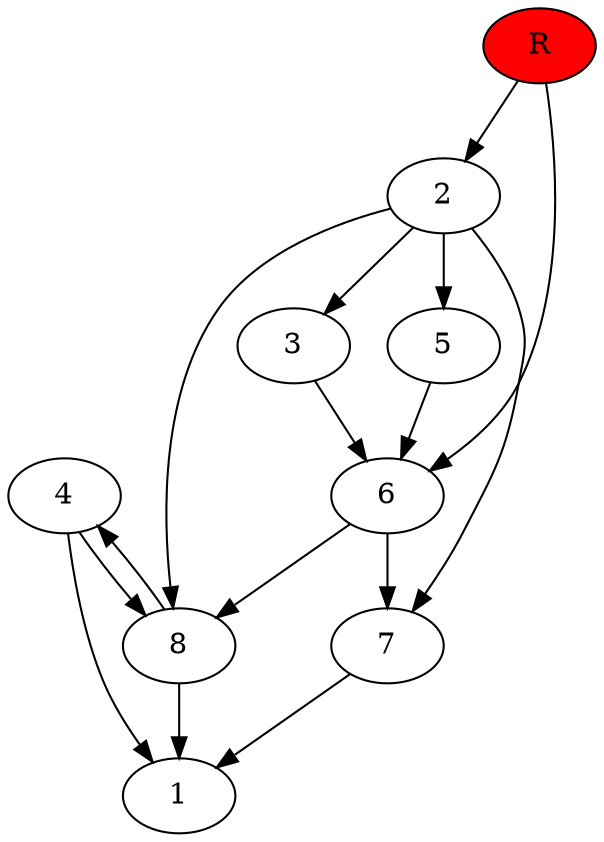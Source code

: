 digraph prb164 {
	1
	2
	3
	4
	5
	6
	7
	8
	R [fillcolor="#ff0000" style=filled]
	2 -> 3
	2 -> 5
	2 -> 7
	2 -> 8
	3 -> 6
	4 -> 1
	4 -> 8
	5 -> 6
	6 -> 7
	6 -> 8
	7 -> 1
	8 -> 1
	8 -> 4
	R -> 2
	R -> 6
}

